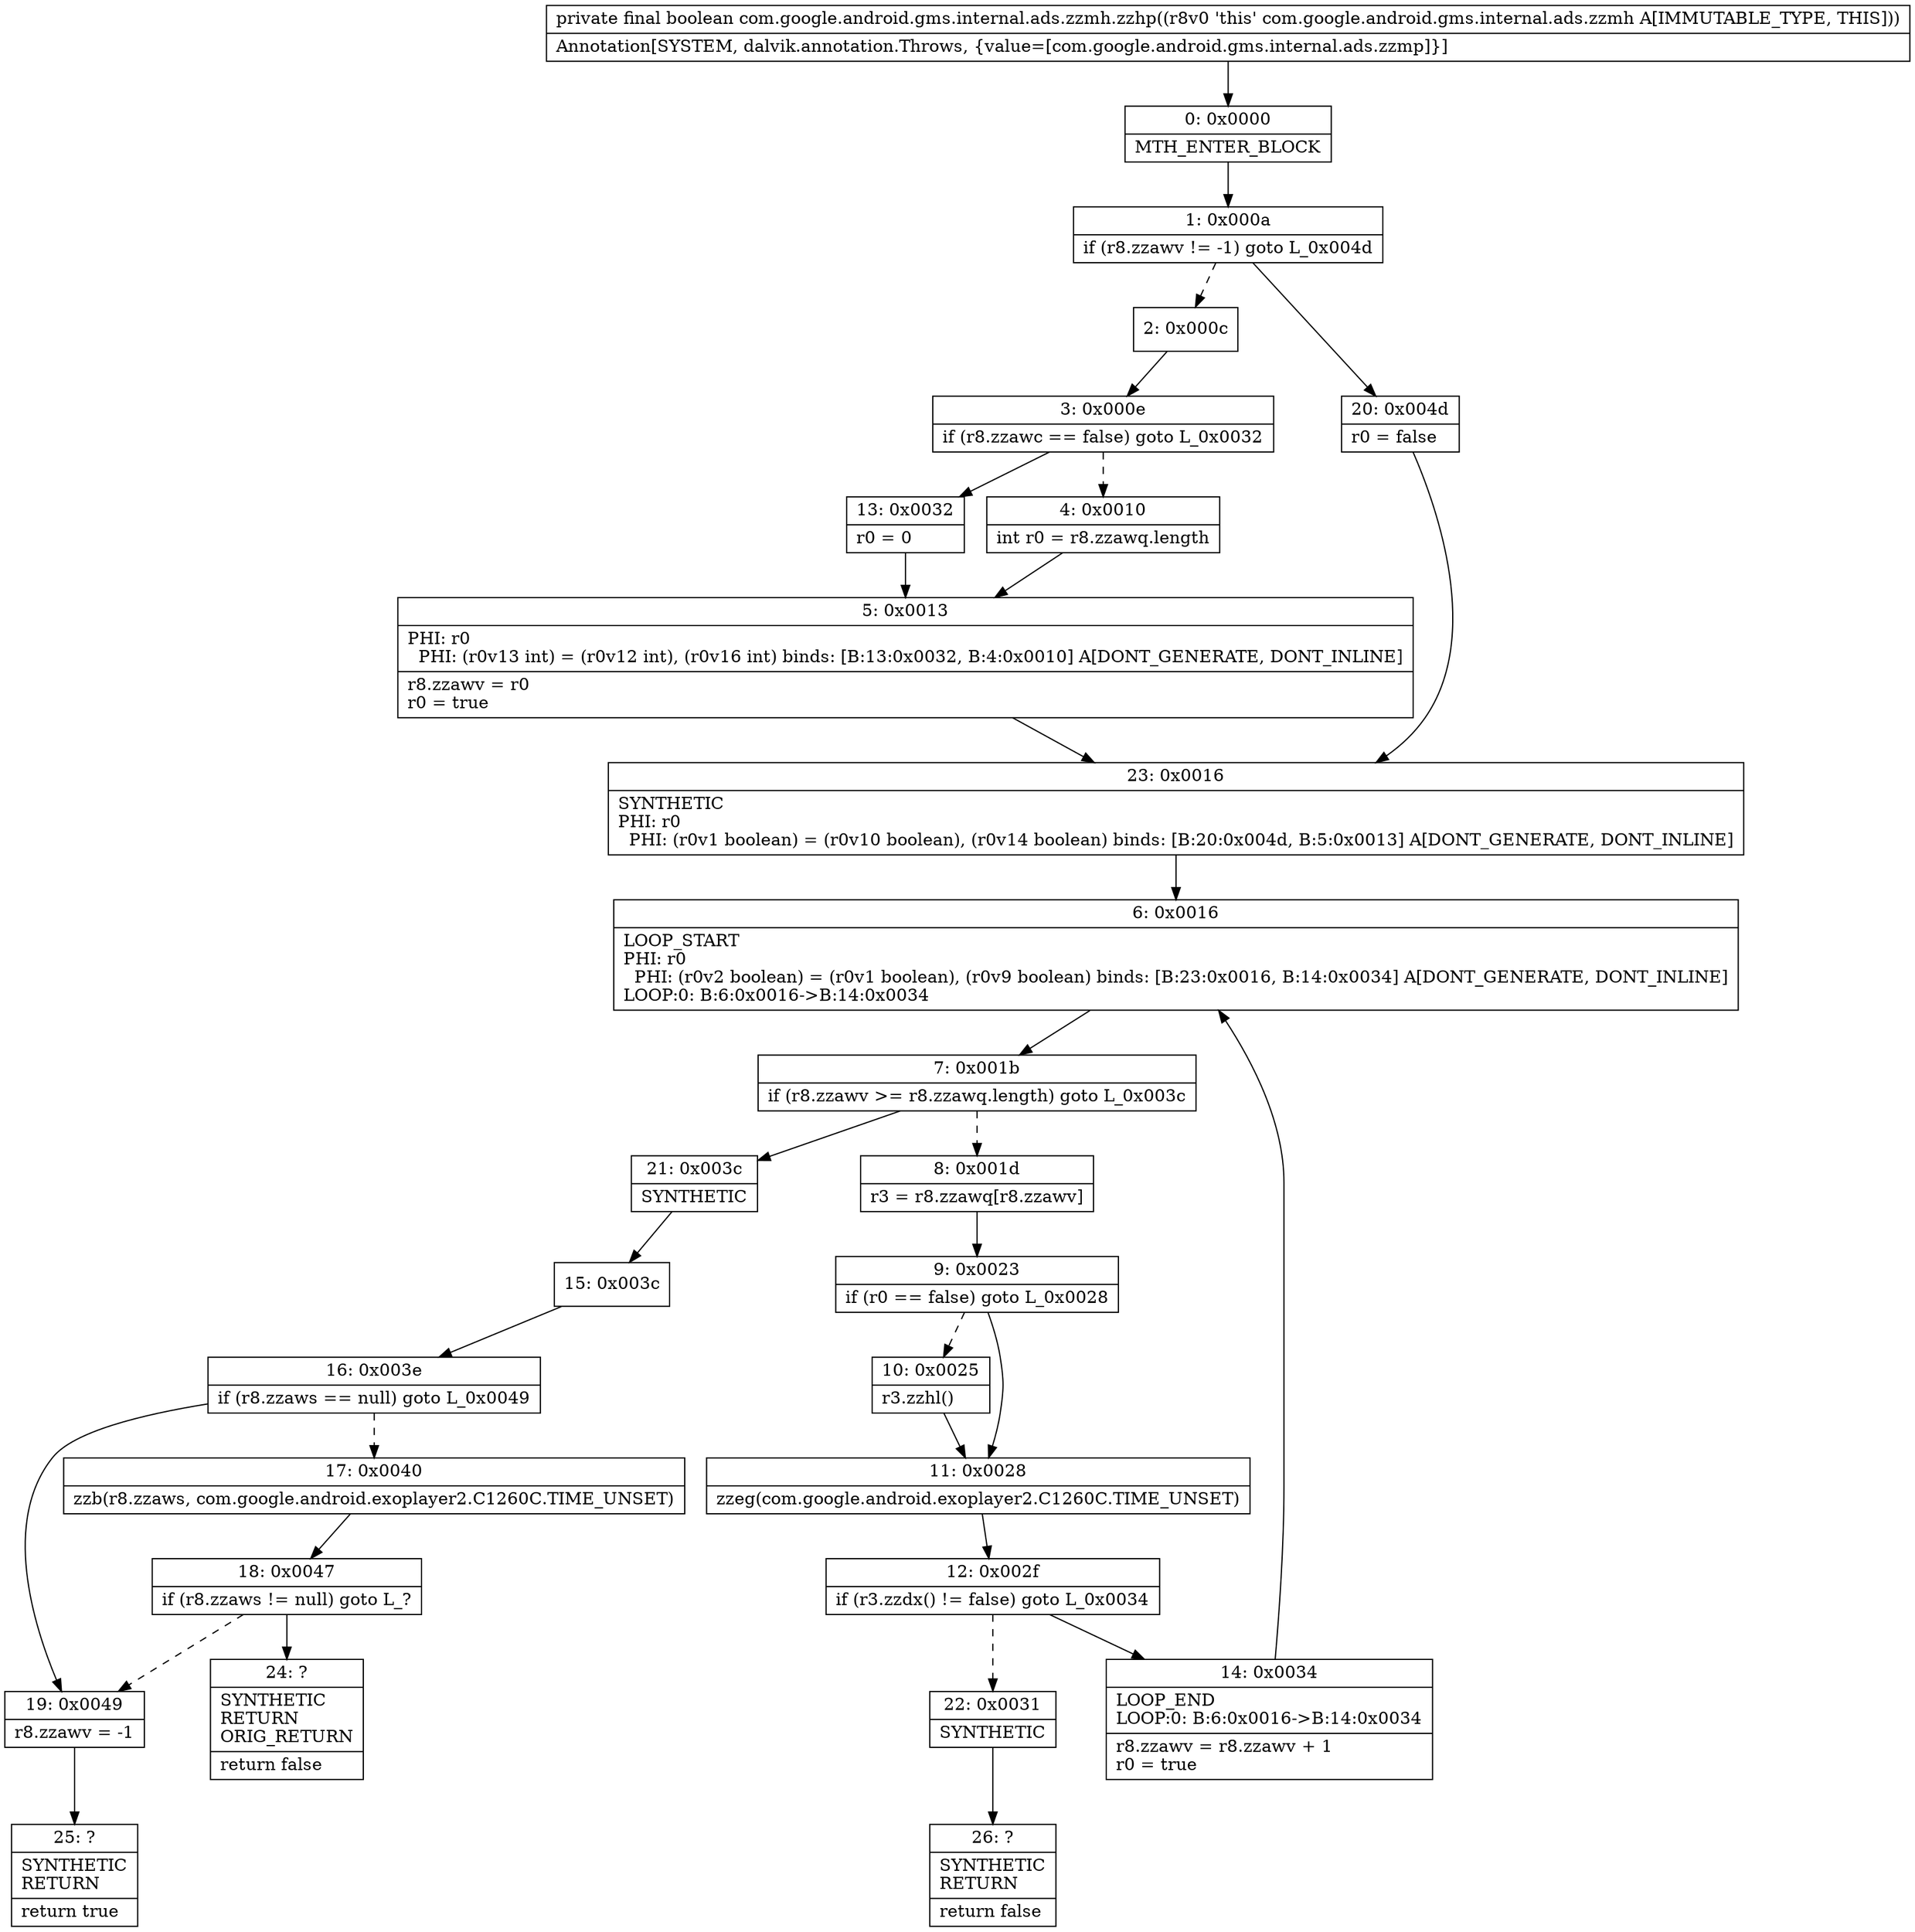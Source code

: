 digraph "CFG forcom.google.android.gms.internal.ads.zzmh.zzhp()Z" {
Node_0 [shape=record,label="{0\:\ 0x0000|MTH_ENTER_BLOCK\l}"];
Node_1 [shape=record,label="{1\:\ 0x000a|if (r8.zzawv != \-1) goto L_0x004d\l}"];
Node_2 [shape=record,label="{2\:\ 0x000c}"];
Node_3 [shape=record,label="{3\:\ 0x000e|if (r8.zzawc == false) goto L_0x0032\l}"];
Node_4 [shape=record,label="{4\:\ 0x0010|int r0 = r8.zzawq.length\l}"];
Node_5 [shape=record,label="{5\:\ 0x0013|PHI: r0 \l  PHI: (r0v13 int) = (r0v12 int), (r0v16 int) binds: [B:13:0x0032, B:4:0x0010] A[DONT_GENERATE, DONT_INLINE]\l|r8.zzawv = r0\lr0 = true\l}"];
Node_6 [shape=record,label="{6\:\ 0x0016|LOOP_START\lPHI: r0 \l  PHI: (r0v2 boolean) = (r0v1 boolean), (r0v9 boolean) binds: [B:23:0x0016, B:14:0x0034] A[DONT_GENERATE, DONT_INLINE]\lLOOP:0: B:6:0x0016\-\>B:14:0x0034\l}"];
Node_7 [shape=record,label="{7\:\ 0x001b|if (r8.zzawv \>= r8.zzawq.length) goto L_0x003c\l}"];
Node_8 [shape=record,label="{8\:\ 0x001d|r3 = r8.zzawq[r8.zzawv]\l}"];
Node_9 [shape=record,label="{9\:\ 0x0023|if (r0 == false) goto L_0x0028\l}"];
Node_10 [shape=record,label="{10\:\ 0x0025|r3.zzhl()\l}"];
Node_11 [shape=record,label="{11\:\ 0x0028|zzeg(com.google.android.exoplayer2.C1260C.TIME_UNSET)\l}"];
Node_12 [shape=record,label="{12\:\ 0x002f|if (r3.zzdx() != false) goto L_0x0034\l}"];
Node_13 [shape=record,label="{13\:\ 0x0032|r0 = 0\l}"];
Node_14 [shape=record,label="{14\:\ 0x0034|LOOP_END\lLOOP:0: B:6:0x0016\-\>B:14:0x0034\l|r8.zzawv = r8.zzawv + 1\lr0 = true\l}"];
Node_15 [shape=record,label="{15\:\ 0x003c}"];
Node_16 [shape=record,label="{16\:\ 0x003e|if (r8.zzaws == null) goto L_0x0049\l}"];
Node_17 [shape=record,label="{17\:\ 0x0040|zzb(r8.zzaws, com.google.android.exoplayer2.C1260C.TIME_UNSET)\l}"];
Node_18 [shape=record,label="{18\:\ 0x0047|if (r8.zzaws != null) goto L_?\l}"];
Node_19 [shape=record,label="{19\:\ 0x0049|r8.zzawv = \-1\l}"];
Node_20 [shape=record,label="{20\:\ 0x004d|r0 = false\l}"];
Node_21 [shape=record,label="{21\:\ 0x003c|SYNTHETIC\l}"];
Node_22 [shape=record,label="{22\:\ 0x0031|SYNTHETIC\l}"];
Node_23 [shape=record,label="{23\:\ 0x0016|SYNTHETIC\lPHI: r0 \l  PHI: (r0v1 boolean) = (r0v10 boolean), (r0v14 boolean) binds: [B:20:0x004d, B:5:0x0013] A[DONT_GENERATE, DONT_INLINE]\l}"];
Node_24 [shape=record,label="{24\:\ ?|SYNTHETIC\lRETURN\lORIG_RETURN\l|return false\l}"];
Node_25 [shape=record,label="{25\:\ ?|SYNTHETIC\lRETURN\l|return true\l}"];
Node_26 [shape=record,label="{26\:\ ?|SYNTHETIC\lRETURN\l|return false\l}"];
MethodNode[shape=record,label="{private final boolean com.google.android.gms.internal.ads.zzmh.zzhp((r8v0 'this' com.google.android.gms.internal.ads.zzmh A[IMMUTABLE_TYPE, THIS]))  | Annotation[SYSTEM, dalvik.annotation.Throws, \{value=[com.google.android.gms.internal.ads.zzmp]\}]\l}"];
MethodNode -> Node_0;
Node_0 -> Node_1;
Node_1 -> Node_2[style=dashed];
Node_1 -> Node_20;
Node_2 -> Node_3;
Node_3 -> Node_4[style=dashed];
Node_3 -> Node_13;
Node_4 -> Node_5;
Node_5 -> Node_23;
Node_6 -> Node_7;
Node_7 -> Node_8[style=dashed];
Node_7 -> Node_21;
Node_8 -> Node_9;
Node_9 -> Node_10[style=dashed];
Node_9 -> Node_11;
Node_10 -> Node_11;
Node_11 -> Node_12;
Node_12 -> Node_14;
Node_12 -> Node_22[style=dashed];
Node_13 -> Node_5;
Node_14 -> Node_6;
Node_15 -> Node_16;
Node_16 -> Node_17[style=dashed];
Node_16 -> Node_19;
Node_17 -> Node_18;
Node_18 -> Node_19[style=dashed];
Node_18 -> Node_24;
Node_19 -> Node_25;
Node_20 -> Node_23;
Node_21 -> Node_15;
Node_22 -> Node_26;
Node_23 -> Node_6;
}

